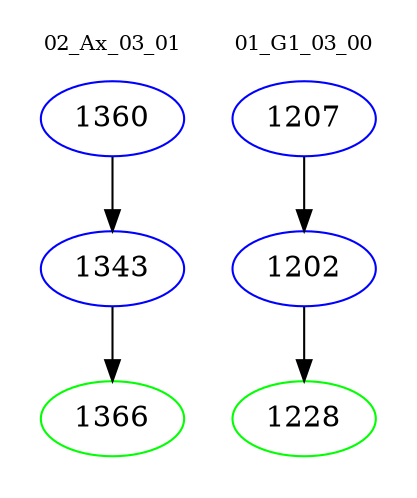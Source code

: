 digraph{
subgraph cluster_0 {
color = white
label = "02_Ax_03_01";
fontsize=10;
T0_1360 [label="1360", color="blue"]
T0_1360 -> T0_1343 [color="black"]
T0_1343 [label="1343", color="blue"]
T0_1343 -> T0_1366 [color="black"]
T0_1366 [label="1366", color="green"]
}
subgraph cluster_1 {
color = white
label = "01_G1_03_00";
fontsize=10;
T1_1207 [label="1207", color="blue"]
T1_1207 -> T1_1202 [color="black"]
T1_1202 [label="1202", color="blue"]
T1_1202 -> T1_1228 [color="black"]
T1_1228 [label="1228", color="green"]
}
}
